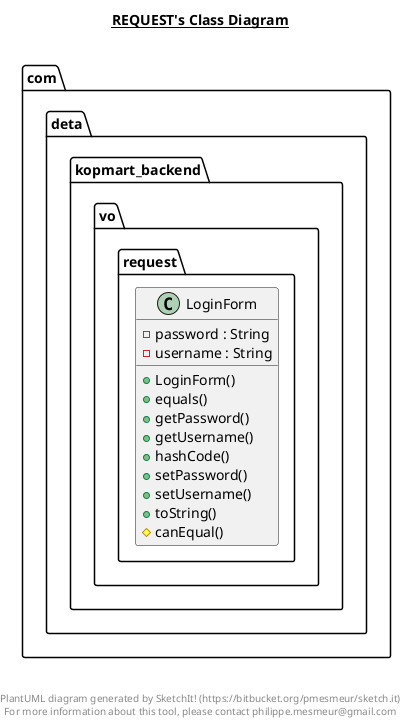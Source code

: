 @startuml

title __REQUEST's Class Diagram__\n

  namespace com.deta.kopmart_backend {
    namespace vo.request {
      class com.deta.kopmart_backend.vo.request.LoginForm {
          - password : String
          - username : String
          + LoginForm()
          + equals()
          + getPassword()
          + getUsername()
          + hashCode()
          + setPassword()
          + setUsername()
          + toString()
          # canEqual()
      }
    }
  }
  



right footer


PlantUML diagram generated by SketchIt! (https://bitbucket.org/pmesmeur/sketch.it)
For more information about this tool, please contact philippe.mesmeur@gmail.com
endfooter

@enduml
